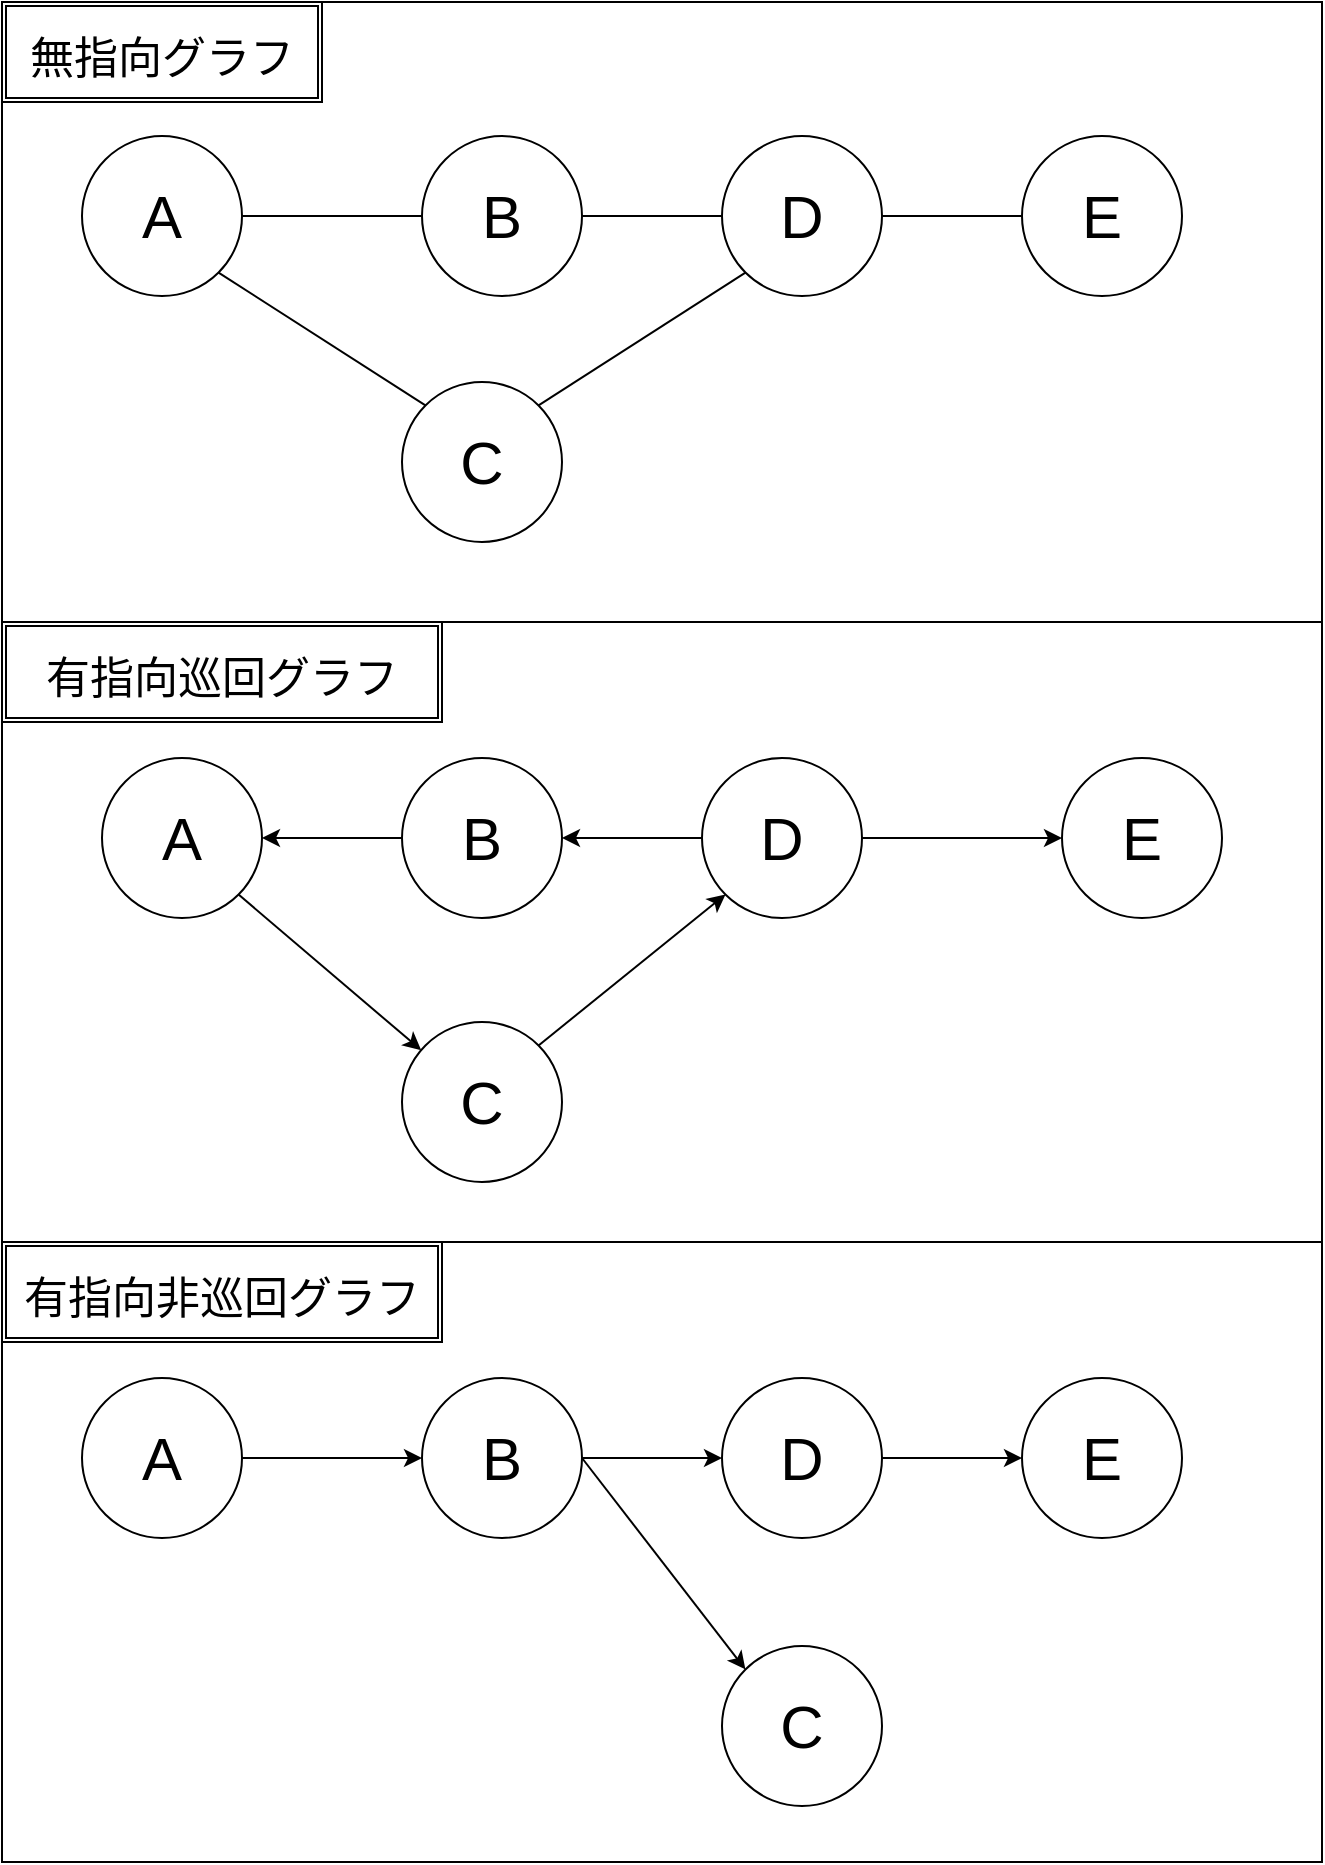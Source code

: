 <mxfile>
    <diagram id="PKdVwYwlSmDJ2dtw5kM1" name="ページ1">
        <mxGraphModel dx="2513" dy="2002" grid="1" gridSize="10" guides="1" tooltips="1" connect="1" arrows="1" fold="1" page="1" pageScale="1" pageWidth="827" pageHeight="1169" math="0" shadow="0">
            <root>
                <mxCell id="0"/>
                <mxCell id="1" parent="0"/>
                <mxCell id="8" value="" style="rounded=0;whiteSpace=wrap;html=1;fontSize=30;" vertex="1" parent="1">
                    <mxGeometry x="-640" y="600" width="660" height="310" as="geometry"/>
                </mxCell>
                <mxCell id="7" style="edgeStyle=none;html=1;fontSize=30;" edge="1" parent="1" source="2" target="3">
                    <mxGeometry relative="1" as="geometry"/>
                </mxCell>
                <mxCell id="2" value="&lt;font style=&quot;font-size: 30px;&quot;&gt;A&lt;/font&gt;" style="ellipse;whiteSpace=wrap;html=1;aspect=fixed;" vertex="1" parent="1">
                    <mxGeometry x="-600" y="668" width="80" height="80" as="geometry"/>
                </mxCell>
                <mxCell id="9" style="edgeStyle=none;html=1;exitX=1;exitY=0.5;exitDx=0;exitDy=0;fontSize=30;entryX=0;entryY=0;entryDx=0;entryDy=0;" edge="1" parent="1" source="3" target="6">
                    <mxGeometry relative="1" as="geometry"/>
                </mxCell>
                <mxCell id="3" value="&lt;font style=&quot;font-size: 30px;&quot;&gt;B&lt;br&gt;&lt;/font&gt;" style="ellipse;whiteSpace=wrap;html=1;aspect=fixed;" vertex="1" parent="1">
                    <mxGeometry x="-430" y="668" width="80" height="80" as="geometry"/>
                </mxCell>
                <mxCell id="11" style="edgeStyle=none;html=1;exitX=1;exitY=0.5;exitDx=0;exitDy=0;fontSize=30;" edge="1" parent="1" source="4" target="5">
                    <mxGeometry relative="1" as="geometry"/>
                </mxCell>
                <mxCell id="4" value="&lt;font style=&quot;font-size: 30px;&quot;&gt;D&lt;br&gt;&lt;/font&gt;" style="ellipse;whiteSpace=wrap;html=1;aspect=fixed;" vertex="1" parent="1">
                    <mxGeometry x="-280" y="668" width="80" height="80" as="geometry"/>
                </mxCell>
                <mxCell id="5" value="&lt;font style=&quot;font-size: 30px;&quot;&gt;E&lt;br&gt;&lt;/font&gt;" style="ellipse;whiteSpace=wrap;html=1;aspect=fixed;" vertex="1" parent="1">
                    <mxGeometry x="-130" y="668" width="80" height="80" as="geometry"/>
                </mxCell>
                <mxCell id="10" style="edgeStyle=none;html=1;exitX=1;exitY=0.5;exitDx=0;exitDy=0;fontSize=30;" edge="1" parent="1" source="3" target="4">
                    <mxGeometry relative="1" as="geometry"/>
                </mxCell>
                <mxCell id="6" value="&lt;font style=&quot;font-size: 30px;&quot;&gt;C&lt;br&gt;&lt;/font&gt;" style="ellipse;whiteSpace=wrap;html=1;aspect=fixed;" vertex="1" parent="1">
                    <mxGeometry x="-280" y="802" width="80" height="80" as="geometry"/>
                </mxCell>
                <mxCell id="12" value="" style="rounded=0;whiteSpace=wrap;html=1;fontSize=30;" vertex="1" parent="1">
                    <mxGeometry x="-640" y="290" width="660" height="310" as="geometry"/>
                </mxCell>
                <mxCell id="13" style="edgeStyle=none;html=1;fontSize=30;entryX=1;entryY=0.5;entryDx=0;entryDy=0;exitX=0;exitY=0.5;exitDx=0;exitDy=0;" edge="1" parent="1" source="16" target="14">
                    <mxGeometry relative="1" as="geometry"/>
                </mxCell>
                <mxCell id="14" value="&lt;font style=&quot;font-size: 30px;&quot;&gt;A&lt;/font&gt;" style="ellipse;whiteSpace=wrap;html=1;aspect=fixed;" vertex="1" parent="1">
                    <mxGeometry x="-590" y="358" width="80" height="80" as="geometry"/>
                </mxCell>
                <mxCell id="15" style="edgeStyle=none;html=1;exitX=1;exitY=0;exitDx=0;exitDy=0;fontSize=30;entryX=0;entryY=1;entryDx=0;entryDy=0;" edge="1" parent="1" source="21" target="18">
                    <mxGeometry relative="1" as="geometry"/>
                </mxCell>
                <mxCell id="16" value="&lt;font style=&quot;font-size: 30px;&quot;&gt;B&lt;br&gt;&lt;/font&gt;" style="ellipse;whiteSpace=wrap;html=1;aspect=fixed;" vertex="1" parent="1">
                    <mxGeometry x="-440" y="358" width="80" height="80" as="geometry"/>
                </mxCell>
                <mxCell id="17" style="edgeStyle=none;html=1;exitX=1;exitY=0.5;exitDx=0;exitDy=0;fontSize=30;" edge="1" parent="1" source="18" target="19">
                    <mxGeometry relative="1" as="geometry"/>
                </mxCell>
                <mxCell id="18" value="&lt;font style=&quot;font-size: 30px;&quot;&gt;D&lt;br&gt;&lt;/font&gt;" style="ellipse;whiteSpace=wrap;html=1;aspect=fixed;" vertex="1" parent="1">
                    <mxGeometry x="-290" y="358" width="80" height="80" as="geometry"/>
                </mxCell>
                <mxCell id="19" value="&lt;font style=&quot;font-size: 30px;&quot;&gt;E&lt;br&gt;&lt;/font&gt;" style="ellipse;whiteSpace=wrap;html=1;aspect=fixed;" vertex="1" parent="1">
                    <mxGeometry x="-110" y="358" width="80" height="80" as="geometry"/>
                </mxCell>
                <mxCell id="20" style="edgeStyle=none;html=1;exitX=0;exitY=0.5;exitDx=0;exitDy=0;fontSize=30;entryX=1;entryY=0.5;entryDx=0;entryDy=0;" edge="1" parent="1" source="18" target="16">
                    <mxGeometry relative="1" as="geometry"/>
                </mxCell>
                <mxCell id="22" style="edgeStyle=none;html=1;exitX=1;exitY=1;exitDx=0;exitDy=0;fontSize=30;" edge="1" parent="1" source="14" target="21">
                    <mxGeometry relative="1" as="geometry"/>
                </mxCell>
                <mxCell id="21" value="&lt;font style=&quot;font-size: 30px;&quot;&gt;C&lt;br&gt;&lt;/font&gt;" style="ellipse;whiteSpace=wrap;html=1;aspect=fixed;" vertex="1" parent="1">
                    <mxGeometry x="-440" y="490" width="80" height="80" as="geometry"/>
                </mxCell>
                <mxCell id="23" value="" style="rounded=0;whiteSpace=wrap;html=1;fontSize=30;" vertex="1" parent="1">
                    <mxGeometry x="-640" y="-20" width="660" height="310" as="geometry"/>
                </mxCell>
                <mxCell id="24" style="edgeStyle=none;html=1;fontSize=30;endArrow=none;endFill=0;" edge="1" parent="1" source="25" target="27">
                    <mxGeometry relative="1" as="geometry"/>
                </mxCell>
                <mxCell id="25" value="&lt;font style=&quot;font-size: 30px;&quot;&gt;A&lt;/font&gt;" style="ellipse;whiteSpace=wrap;html=1;aspect=fixed;" vertex="1" parent="1">
                    <mxGeometry x="-600" y="47" width="80" height="80" as="geometry"/>
                </mxCell>
                <mxCell id="26" style="edgeStyle=none;html=1;fontSize=30;entryX=1;entryY=0;entryDx=0;entryDy=0;endArrow=none;endFill=0;exitX=0;exitY=1;exitDx=0;exitDy=0;" edge="1" parent="1" source="29" target="32">
                    <mxGeometry relative="1" as="geometry"/>
                </mxCell>
                <mxCell id="27" value="&lt;font style=&quot;font-size: 30px;&quot;&gt;B&lt;br&gt;&lt;/font&gt;" style="ellipse;whiteSpace=wrap;html=1;aspect=fixed;" vertex="1" parent="1">
                    <mxGeometry x="-430" y="47" width="80" height="80" as="geometry"/>
                </mxCell>
                <mxCell id="28" style="edgeStyle=none;html=1;exitX=1;exitY=0.5;exitDx=0;exitDy=0;fontSize=30;endArrow=none;endFill=0;" edge="1" parent="1" source="29" target="30">
                    <mxGeometry relative="1" as="geometry"/>
                </mxCell>
                <mxCell id="29" value="&lt;font style=&quot;font-size: 30px;&quot;&gt;D&lt;br&gt;&lt;/font&gt;" style="ellipse;whiteSpace=wrap;html=1;aspect=fixed;" vertex="1" parent="1">
                    <mxGeometry x="-280" y="47" width="80" height="80" as="geometry"/>
                </mxCell>
                <mxCell id="30" value="&lt;font style=&quot;font-size: 30px;&quot;&gt;E&lt;br&gt;&lt;/font&gt;" style="ellipse;whiteSpace=wrap;html=1;aspect=fixed;" vertex="1" parent="1">
                    <mxGeometry x="-130" y="47" width="80" height="80" as="geometry"/>
                </mxCell>
                <mxCell id="31" style="edgeStyle=none;html=1;exitX=1;exitY=0.5;exitDx=0;exitDy=0;fontSize=30;endArrow=none;endFill=0;" edge="1" parent="1" source="27" target="29">
                    <mxGeometry relative="1" as="geometry"/>
                </mxCell>
                <mxCell id="33" style="edgeStyle=none;html=1;exitX=0;exitY=0;exitDx=0;exitDy=0;entryX=1;entryY=1;entryDx=0;entryDy=0;fontSize=30;endArrow=none;endFill=0;" edge="1" parent="1" source="32" target="25">
                    <mxGeometry relative="1" as="geometry"/>
                </mxCell>
                <mxCell id="32" value="&lt;font style=&quot;font-size: 30px;&quot;&gt;C&lt;br&gt;&lt;/font&gt;" style="ellipse;whiteSpace=wrap;html=1;aspect=fixed;" vertex="1" parent="1">
                    <mxGeometry x="-440" y="170" width="80" height="80" as="geometry"/>
                </mxCell>
                <mxCell id="34" value="&lt;font style=&quot;font-size: 22px;&quot;&gt;無指向グラフ&lt;/font&gt;" style="shape=ext;double=1;rounded=0;whiteSpace=wrap;html=1;fontSize=30;" vertex="1" parent="1">
                    <mxGeometry x="-640" y="-20" width="160" height="50" as="geometry"/>
                </mxCell>
                <mxCell id="36" value="&lt;font style=&quot;font-size: 22px;&quot;&gt;有指向巡回グラフ&lt;/font&gt;" style="shape=ext;double=1;rounded=0;whiteSpace=wrap;html=1;fontSize=30;" vertex="1" parent="1">
                    <mxGeometry x="-640" y="290" width="220" height="50" as="geometry"/>
                </mxCell>
                <mxCell id="38" value="&lt;font style=&quot;font-size: 22px;&quot;&gt;有指向非巡回グラフ&lt;/font&gt;" style="shape=ext;double=1;rounded=0;whiteSpace=wrap;html=1;fontSize=30;" vertex="1" parent="1">
                    <mxGeometry x="-640" y="600" width="220" height="50" as="geometry"/>
                </mxCell>
            </root>
        </mxGraphModel>
    </diagram>
</mxfile>
